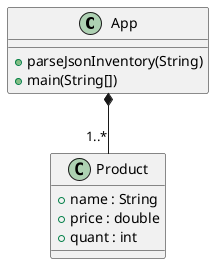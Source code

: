 @startuml
'https://plantuml.com/class-diagram

class App {
+ parseJsonInventory(String)
+ main(String[])
}

class Product {
+ name : String
+ price : double
+ quant : int
}

App *-- "1..*" Product

@enduml